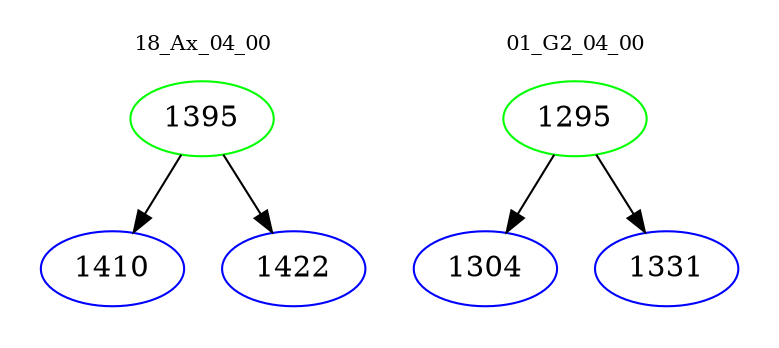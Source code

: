 digraph{
subgraph cluster_0 {
color = white
label = "18_Ax_04_00";
fontsize=10;
T0_1395 [label="1395", color="green"]
T0_1395 -> T0_1410 [color="black"]
T0_1410 [label="1410", color="blue"]
T0_1395 -> T0_1422 [color="black"]
T0_1422 [label="1422", color="blue"]
}
subgraph cluster_1 {
color = white
label = "01_G2_04_00";
fontsize=10;
T1_1295 [label="1295", color="green"]
T1_1295 -> T1_1304 [color="black"]
T1_1304 [label="1304", color="blue"]
T1_1295 -> T1_1331 [color="black"]
T1_1331 [label="1331", color="blue"]
}
}
